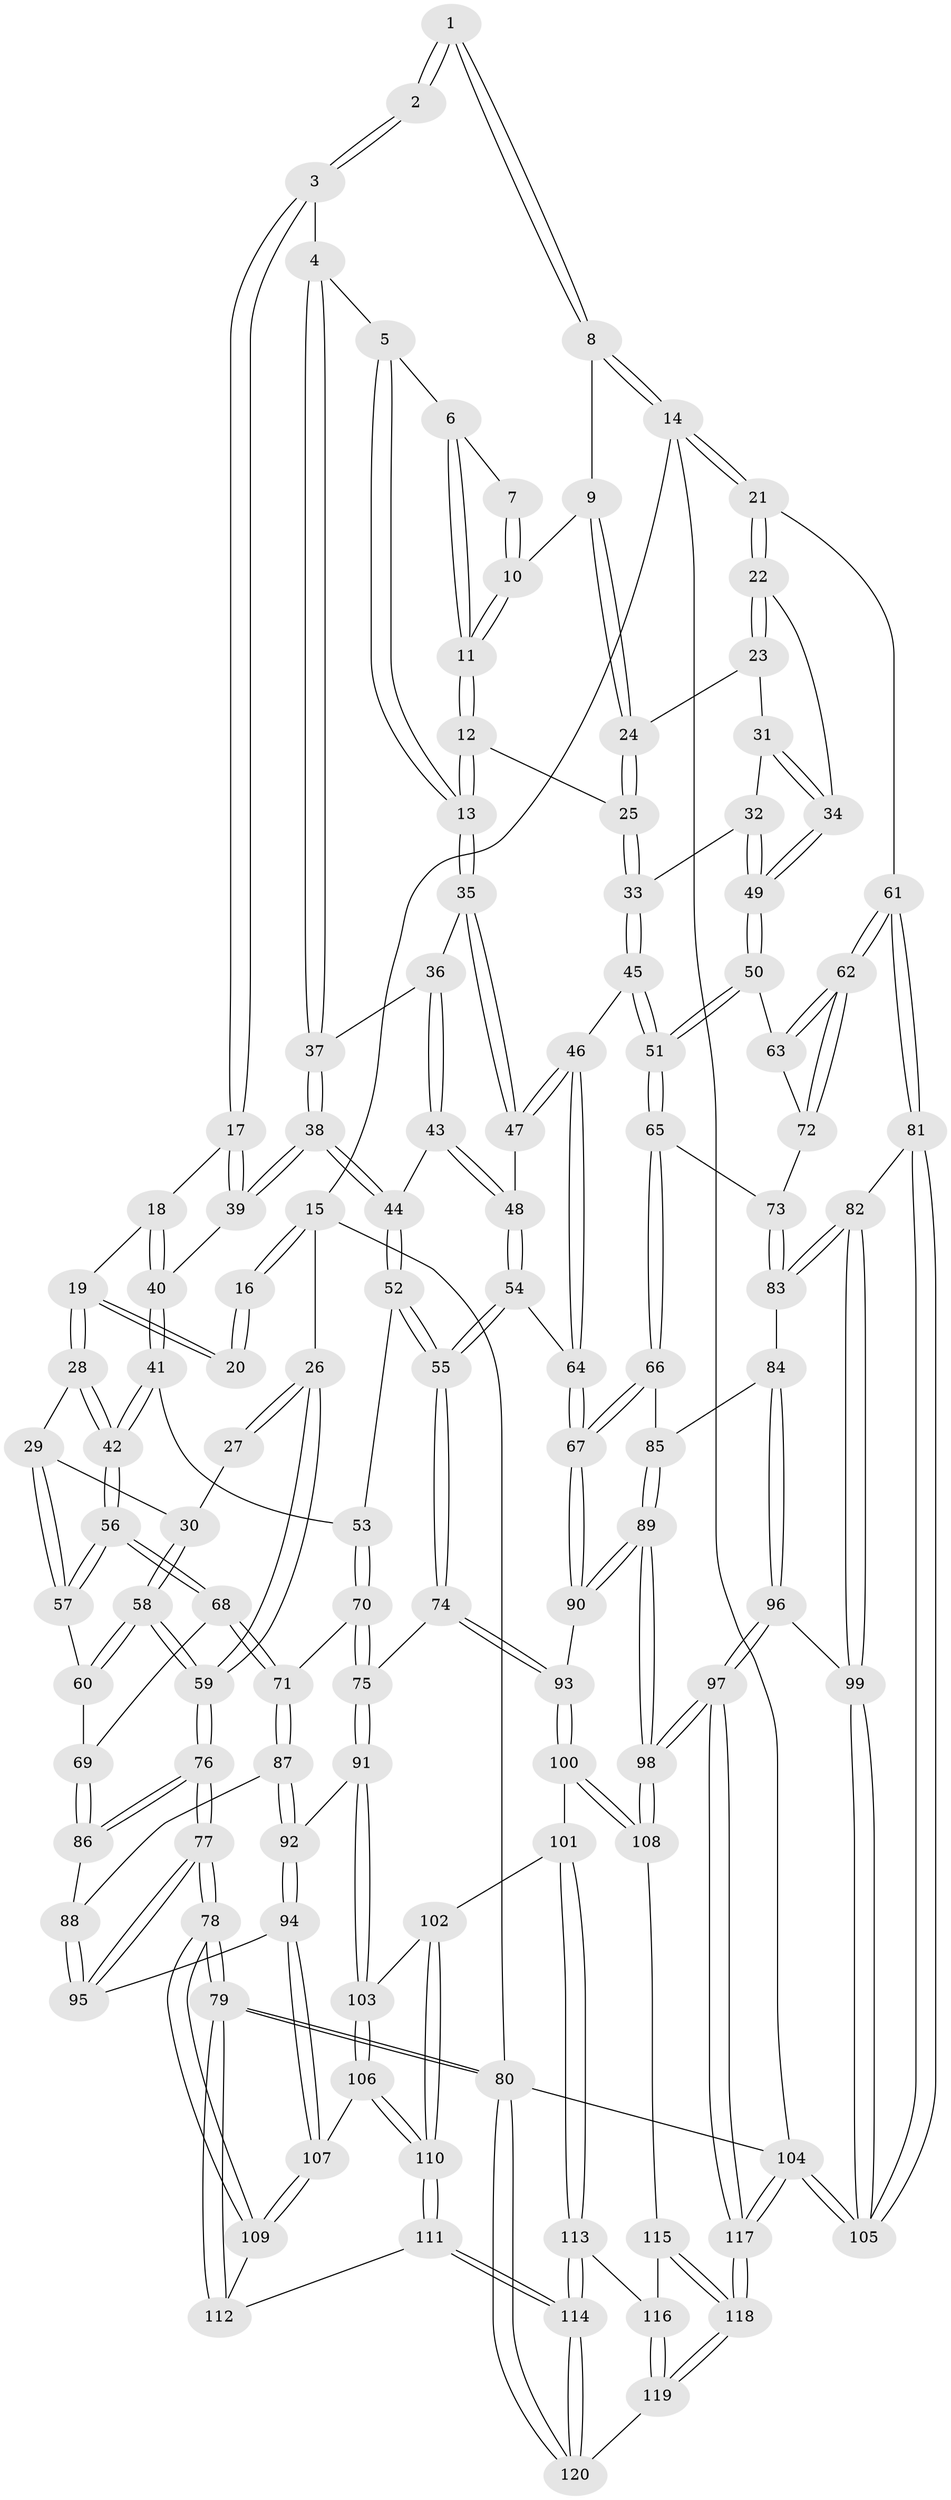 // coarse degree distribution, {2: 0.0625, 4: 0.5, 3: 0.2916666666666667, 5: 0.125, 6: 0.020833333333333332}
// Generated by graph-tools (version 1.1) at 2025/38/03/04/25 23:38:32]
// undirected, 120 vertices, 297 edges
graph export_dot {
  node [color=gray90,style=filled];
  1 [pos="+0.6299639860504933+0"];
  2 [pos="+0.360489697361016+0"];
  3 [pos="+0.3912600277619677+0.13280485003826242"];
  4 [pos="+0.39575197745584967+0.13527835162458782"];
  5 [pos="+0.5475217977730791+0.07489266887300337"];
  6 [pos="+0.5646445186056883+0.05970256977654199"];
  7 [pos="+0.6277536095799436+0"];
  8 [pos="+0.9744170889443371+0"];
  9 [pos="+0.8638769943265052+0.03198653506657281"];
  10 [pos="+0.6625856088235902+0.12080918083357257"];
  11 [pos="+0.6406438607664169+0.19597397212517623"];
  12 [pos="+0.6382303683763397+0.21006554264548538"];
  13 [pos="+0.6204874377568766+0.21833501417728904"];
  14 [pos="+1+0"];
  15 [pos="+0+0"];
  16 [pos="+0.2900749432223041+0"];
  17 [pos="+0.33788046774392266+0.17411291137823948"];
  18 [pos="+0.2871160861762238+0.2013973900608217"];
  19 [pos="+0.23944596572140997+0.20716102310525866"];
  20 [pos="+0.17997857878288728+0.1510675811660712"];
  21 [pos="+1+0.22816122672230058"];
  22 [pos="+1+0.22045653605708976"];
  23 [pos="+0.8836848195368652+0.16950722984034977"];
  24 [pos="+0.8602705330405834+0.1279085437600096"];
  25 [pos="+0.6873102995556499+0.22432273829620716"];
  26 [pos="+0+0"];
  27 [pos="+0.04095573245965407+0.10093018076492485"];
  28 [pos="+0.20285863217425434+0.2550836155262567"];
  29 [pos="+0.08158765742122452+0.30819948035364364"];
  30 [pos="+0.07247735084811942+0.3069244277316732"];
  31 [pos="+0.872752959011164+0.21004407712368695"];
  32 [pos="+0.760740007408014+0.3002163335000737"];
  33 [pos="+0.7560544345271164+0.29874456704995933"];
  34 [pos="+0.8929182145205671+0.33841774065850944"];
  35 [pos="+0.6162779567960953+0.2206338904021829"];
  36 [pos="+0.5018028078282513+0.21613901171087854"];
  37 [pos="+0.4983844212664571+0.21499303291770683"];
  38 [pos="+0.41871690388781185+0.3432630164248241"];
  39 [pos="+0.38655819709138656+0.3238784582573811"];
  40 [pos="+0.3168905913555776+0.3381651773544222"];
  41 [pos="+0.2985039831030348+0.4201817721966176"];
  42 [pos="+0.240140058112501+0.4235040981634358"];
  43 [pos="+0.5067443399209048+0.35033582117844897"];
  44 [pos="+0.41943279251367577+0.34952059840472227"];
  45 [pos="+0.7016501474501463+0.3909011507138316"];
  46 [pos="+0.644751249229226+0.4002628836795406"];
  47 [pos="+0.6122978788547356+0.3234983111005829"];
  48 [pos="+0.5205411281511589+0.3869439648277161"];
  49 [pos="+0.8791524311219922+0.3916168322365464"];
  50 [pos="+0.88209512512269+0.399879128882744"];
  51 [pos="+0.7949020516485951+0.4767438239714211"];
  52 [pos="+0.407168674009098+0.45530448944673724"];
  53 [pos="+0.30362871758749516+0.4229297857414417"];
  54 [pos="+0.49383656636886647+0.506370696182835"];
  55 [pos="+0.46409557696831505+0.5123295357520311"];
  56 [pos="+0.20844418398540082+0.4428171185507985"];
  57 [pos="+0.1579399606996791+0.415444801587802"];
  58 [pos="+0+0.41750772557695714"];
  59 [pos="+0+0.43249433002259324"];
  60 [pos="+0.07563864327935192+0.4477842083285466"];
  61 [pos="+1+0.4894792140635592"];
  62 [pos="+1+0.4531588212120294"];
  63 [pos="+0.8991111471815271+0.40669786680695946"];
  64 [pos="+0.5857258886538377+0.5231380654726441"];
  65 [pos="+0.7828252107192625+0.5032417436283663"];
  66 [pos="+0.7688120327356145+0.5174498022044357"];
  67 [pos="+0.6227833375432821+0.5542081324100964"];
  68 [pos="+0.18054378237860913+0.5381640634079178"];
  69 [pos="+0.13208502234141292+0.5357957030393825"];
  70 [pos="+0.29006247803105384+0.5846170965650039"];
  71 [pos="+0.19241128336823157+0.5619547005855499"];
  72 [pos="+0.8877995091457173+0.5520223871444572"];
  73 [pos="+0.8761310198529073+0.566451680455031"];
  74 [pos="+0.3937079370372659+0.628713151586663"];
  75 [pos="+0.38277670739710273+0.6340697695128089"];
  76 [pos="+0+0.5450535041755595"];
  77 [pos="+0+0.855014845276444"];
  78 [pos="+0+0.8676290279466989"];
  79 [pos="+0+1"];
  80 [pos="+0+1"];
  81 [pos="+1+0.5486336989279952"];
  82 [pos="+0.9963771784973642+0.6324679407601155"];
  83 [pos="+0.9117932119723011+0.6408946322762124"];
  84 [pos="+0.8950726984351094+0.6512426503693018"];
  85 [pos="+0.7937587497086671+0.6057923258355418"];
  86 [pos="+0+0.5681398901515502"];
  87 [pos="+0.17959052379379417+0.6097510216470355"];
  88 [pos="+0.0884911519955943+0.6400774947730485"];
  89 [pos="+0.704331597133347+0.7588826196696825"];
  90 [pos="+0.6442347043592472+0.6896224874938602"];
  91 [pos="+0.34383434396056517+0.6943360597913102"];
  92 [pos="+0.1901106483250489+0.6756230785873729"];
  93 [pos="+0.4999993287250702+0.7213708657384867"];
  94 [pos="+0.15813801325349247+0.73449309787277"];
  95 [pos="+0.09588396969509219+0.721960572522883"];
  96 [pos="+0.7926166245770154+0.8198007357977664"];
  97 [pos="+0.7605421893659092+0.8356231886917046"];
  98 [pos="+0.7293680868182858+0.8119870701280493"];
  99 [pos="+0.9355470678028576+0.8159660955792527"];
  100 [pos="+0.490865555393133+0.7904901281838075"];
  101 [pos="+0.45299109566347223+0.831634769466161"];
  102 [pos="+0.41803004295017393+0.8252663145008967"];
  103 [pos="+0.3403006243209873+0.713302553776956"];
  104 [pos="+1+1"];
  105 [pos="+1+1"];
  106 [pos="+0.26025655949511917+0.8118870737931636"];
  107 [pos="+0.1798305922513479+0.7808853361531141"];
  108 [pos="+0.6189129458655341+0.84315323650936"];
  109 [pos="+0.12018740570133193+0.8508168982743128"];
  110 [pos="+0.29084556328205213+0.9179083819255704"];
  111 [pos="+0.27958506679886647+1"];
  112 [pos="+0.17465198137111088+0.9380396995121246"];
  113 [pos="+0.4663621160844277+0.8672245485215142"];
  114 [pos="+0.28448667327551985+1"];
  115 [pos="+0.5586087031988042+0.8946268881777216"];
  116 [pos="+0.5077327761889943+0.9197035033493349"];
  117 [pos="+0.7944353975269725+1"];
  118 [pos="+0.7755722827448893+1"];
  119 [pos="+0.46017951082188163+1"];
  120 [pos="+0.31411241191366135+1"];
  1 -- 2;
  1 -- 2;
  1 -- 8;
  1 -- 8;
  2 -- 3;
  2 -- 3;
  3 -- 4;
  3 -- 17;
  3 -- 17;
  4 -- 5;
  4 -- 37;
  4 -- 37;
  5 -- 6;
  5 -- 13;
  5 -- 13;
  6 -- 7;
  6 -- 11;
  6 -- 11;
  7 -- 10;
  7 -- 10;
  8 -- 9;
  8 -- 14;
  8 -- 14;
  9 -- 10;
  9 -- 24;
  9 -- 24;
  10 -- 11;
  10 -- 11;
  11 -- 12;
  11 -- 12;
  12 -- 13;
  12 -- 13;
  12 -- 25;
  13 -- 35;
  13 -- 35;
  14 -- 15;
  14 -- 21;
  14 -- 21;
  14 -- 104;
  15 -- 16;
  15 -- 16;
  15 -- 26;
  15 -- 80;
  16 -- 20;
  16 -- 20;
  17 -- 18;
  17 -- 39;
  17 -- 39;
  18 -- 19;
  18 -- 40;
  18 -- 40;
  19 -- 20;
  19 -- 20;
  19 -- 28;
  19 -- 28;
  21 -- 22;
  21 -- 22;
  21 -- 61;
  22 -- 23;
  22 -- 23;
  22 -- 34;
  23 -- 24;
  23 -- 31;
  24 -- 25;
  24 -- 25;
  25 -- 33;
  25 -- 33;
  26 -- 27;
  26 -- 27;
  26 -- 59;
  26 -- 59;
  27 -- 30;
  28 -- 29;
  28 -- 42;
  28 -- 42;
  29 -- 30;
  29 -- 57;
  29 -- 57;
  30 -- 58;
  30 -- 58;
  31 -- 32;
  31 -- 34;
  31 -- 34;
  32 -- 33;
  32 -- 49;
  32 -- 49;
  33 -- 45;
  33 -- 45;
  34 -- 49;
  34 -- 49;
  35 -- 36;
  35 -- 47;
  35 -- 47;
  36 -- 37;
  36 -- 43;
  36 -- 43;
  37 -- 38;
  37 -- 38;
  38 -- 39;
  38 -- 39;
  38 -- 44;
  38 -- 44;
  39 -- 40;
  40 -- 41;
  40 -- 41;
  41 -- 42;
  41 -- 42;
  41 -- 53;
  42 -- 56;
  42 -- 56;
  43 -- 44;
  43 -- 48;
  43 -- 48;
  44 -- 52;
  44 -- 52;
  45 -- 46;
  45 -- 51;
  45 -- 51;
  46 -- 47;
  46 -- 47;
  46 -- 64;
  46 -- 64;
  47 -- 48;
  48 -- 54;
  48 -- 54;
  49 -- 50;
  49 -- 50;
  50 -- 51;
  50 -- 51;
  50 -- 63;
  51 -- 65;
  51 -- 65;
  52 -- 53;
  52 -- 55;
  52 -- 55;
  53 -- 70;
  53 -- 70;
  54 -- 55;
  54 -- 55;
  54 -- 64;
  55 -- 74;
  55 -- 74;
  56 -- 57;
  56 -- 57;
  56 -- 68;
  56 -- 68;
  57 -- 60;
  58 -- 59;
  58 -- 59;
  58 -- 60;
  58 -- 60;
  59 -- 76;
  59 -- 76;
  60 -- 69;
  61 -- 62;
  61 -- 62;
  61 -- 81;
  61 -- 81;
  62 -- 63;
  62 -- 63;
  62 -- 72;
  62 -- 72;
  63 -- 72;
  64 -- 67;
  64 -- 67;
  65 -- 66;
  65 -- 66;
  65 -- 73;
  66 -- 67;
  66 -- 67;
  66 -- 85;
  67 -- 90;
  67 -- 90;
  68 -- 69;
  68 -- 71;
  68 -- 71;
  69 -- 86;
  69 -- 86;
  70 -- 71;
  70 -- 75;
  70 -- 75;
  71 -- 87;
  71 -- 87;
  72 -- 73;
  73 -- 83;
  73 -- 83;
  74 -- 75;
  74 -- 93;
  74 -- 93;
  75 -- 91;
  75 -- 91;
  76 -- 77;
  76 -- 77;
  76 -- 86;
  76 -- 86;
  77 -- 78;
  77 -- 78;
  77 -- 95;
  77 -- 95;
  78 -- 79;
  78 -- 79;
  78 -- 109;
  78 -- 109;
  79 -- 80;
  79 -- 80;
  79 -- 112;
  79 -- 112;
  80 -- 120;
  80 -- 120;
  80 -- 104;
  81 -- 82;
  81 -- 105;
  81 -- 105;
  82 -- 83;
  82 -- 83;
  82 -- 99;
  82 -- 99;
  83 -- 84;
  84 -- 85;
  84 -- 96;
  84 -- 96;
  85 -- 89;
  85 -- 89;
  86 -- 88;
  87 -- 88;
  87 -- 92;
  87 -- 92;
  88 -- 95;
  88 -- 95;
  89 -- 90;
  89 -- 90;
  89 -- 98;
  89 -- 98;
  90 -- 93;
  91 -- 92;
  91 -- 103;
  91 -- 103;
  92 -- 94;
  92 -- 94;
  93 -- 100;
  93 -- 100;
  94 -- 95;
  94 -- 107;
  94 -- 107;
  96 -- 97;
  96 -- 97;
  96 -- 99;
  97 -- 98;
  97 -- 98;
  97 -- 117;
  97 -- 117;
  98 -- 108;
  98 -- 108;
  99 -- 105;
  99 -- 105;
  100 -- 101;
  100 -- 108;
  100 -- 108;
  101 -- 102;
  101 -- 113;
  101 -- 113;
  102 -- 103;
  102 -- 110;
  102 -- 110;
  103 -- 106;
  103 -- 106;
  104 -- 105;
  104 -- 105;
  104 -- 117;
  104 -- 117;
  106 -- 107;
  106 -- 110;
  106 -- 110;
  107 -- 109;
  107 -- 109;
  108 -- 115;
  109 -- 112;
  110 -- 111;
  110 -- 111;
  111 -- 112;
  111 -- 114;
  111 -- 114;
  113 -- 114;
  113 -- 114;
  113 -- 116;
  114 -- 120;
  114 -- 120;
  115 -- 116;
  115 -- 118;
  115 -- 118;
  116 -- 119;
  116 -- 119;
  117 -- 118;
  117 -- 118;
  118 -- 119;
  118 -- 119;
  119 -- 120;
}
